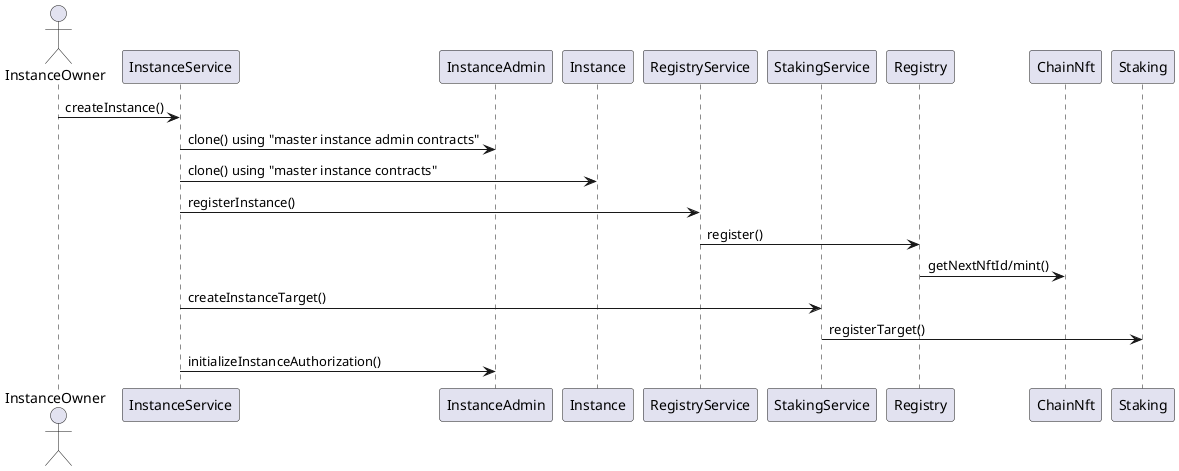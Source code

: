 @startuml

actor InstanceOwner
participant InstanceService
participant InstanceAdmin
participant Instance

participant RegistryService
participant StakingService

participant Registry
participant ChainNft
participant Staking

InstanceOwner -> InstanceService : createInstance()
InstanceService -> InstanceAdmin : clone() using "master instance admin contracts"
InstanceService -> Instance : clone() using "master instance contracts"

InstanceService -> RegistryService : registerInstance()
RegistryService -> Registry : register()
Registry -> ChainNft : getNextNftId/mint()

InstanceService -> StakingService : createInstanceTarget()
StakingService -> Staking : registerTarget()

InstanceService -> InstanceAdmin : initializeInstanceAuthorization()

@enduml